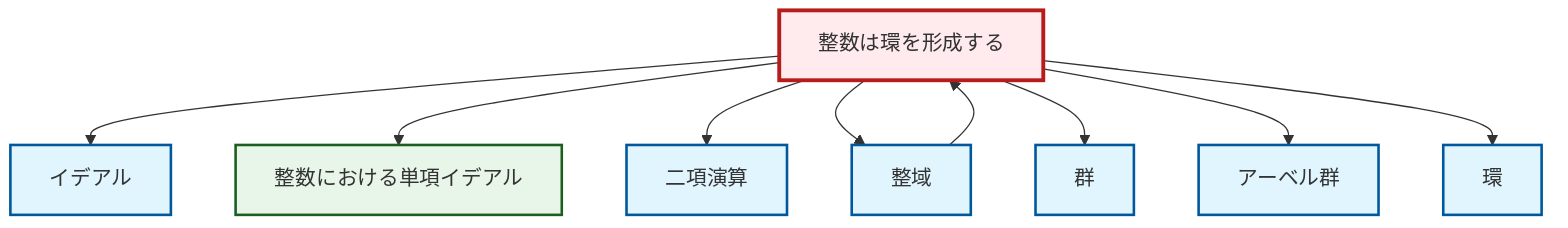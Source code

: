 graph TD
    classDef definition fill:#e1f5fe,stroke:#01579b,stroke-width:2px
    classDef theorem fill:#f3e5f5,stroke:#4a148c,stroke-width:2px
    classDef axiom fill:#fff3e0,stroke:#e65100,stroke-width:2px
    classDef example fill:#e8f5e9,stroke:#1b5e20,stroke-width:2px
    classDef current fill:#ffebee,stroke:#b71c1c,stroke-width:3px
    ex-principal-ideal["整数における単項イデアル"]:::example
    def-ring["環"]:::definition
    ex-integers-ring["整数は環を形成する"]:::example
    def-ideal["イデアル"]:::definition
    def-group["群"]:::definition
    def-binary-operation["二項演算"]:::definition
    def-abelian-group["アーベル群"]:::definition
    def-integral-domain["整域"]:::definition
    ex-integers-ring --> def-ideal
    ex-integers-ring --> ex-principal-ideal
    ex-integers-ring --> def-binary-operation
    def-integral-domain --> ex-integers-ring
    ex-integers-ring --> def-integral-domain
    ex-integers-ring --> def-group
    ex-integers-ring --> def-abelian-group
    ex-integers-ring --> def-ring
    class ex-integers-ring current